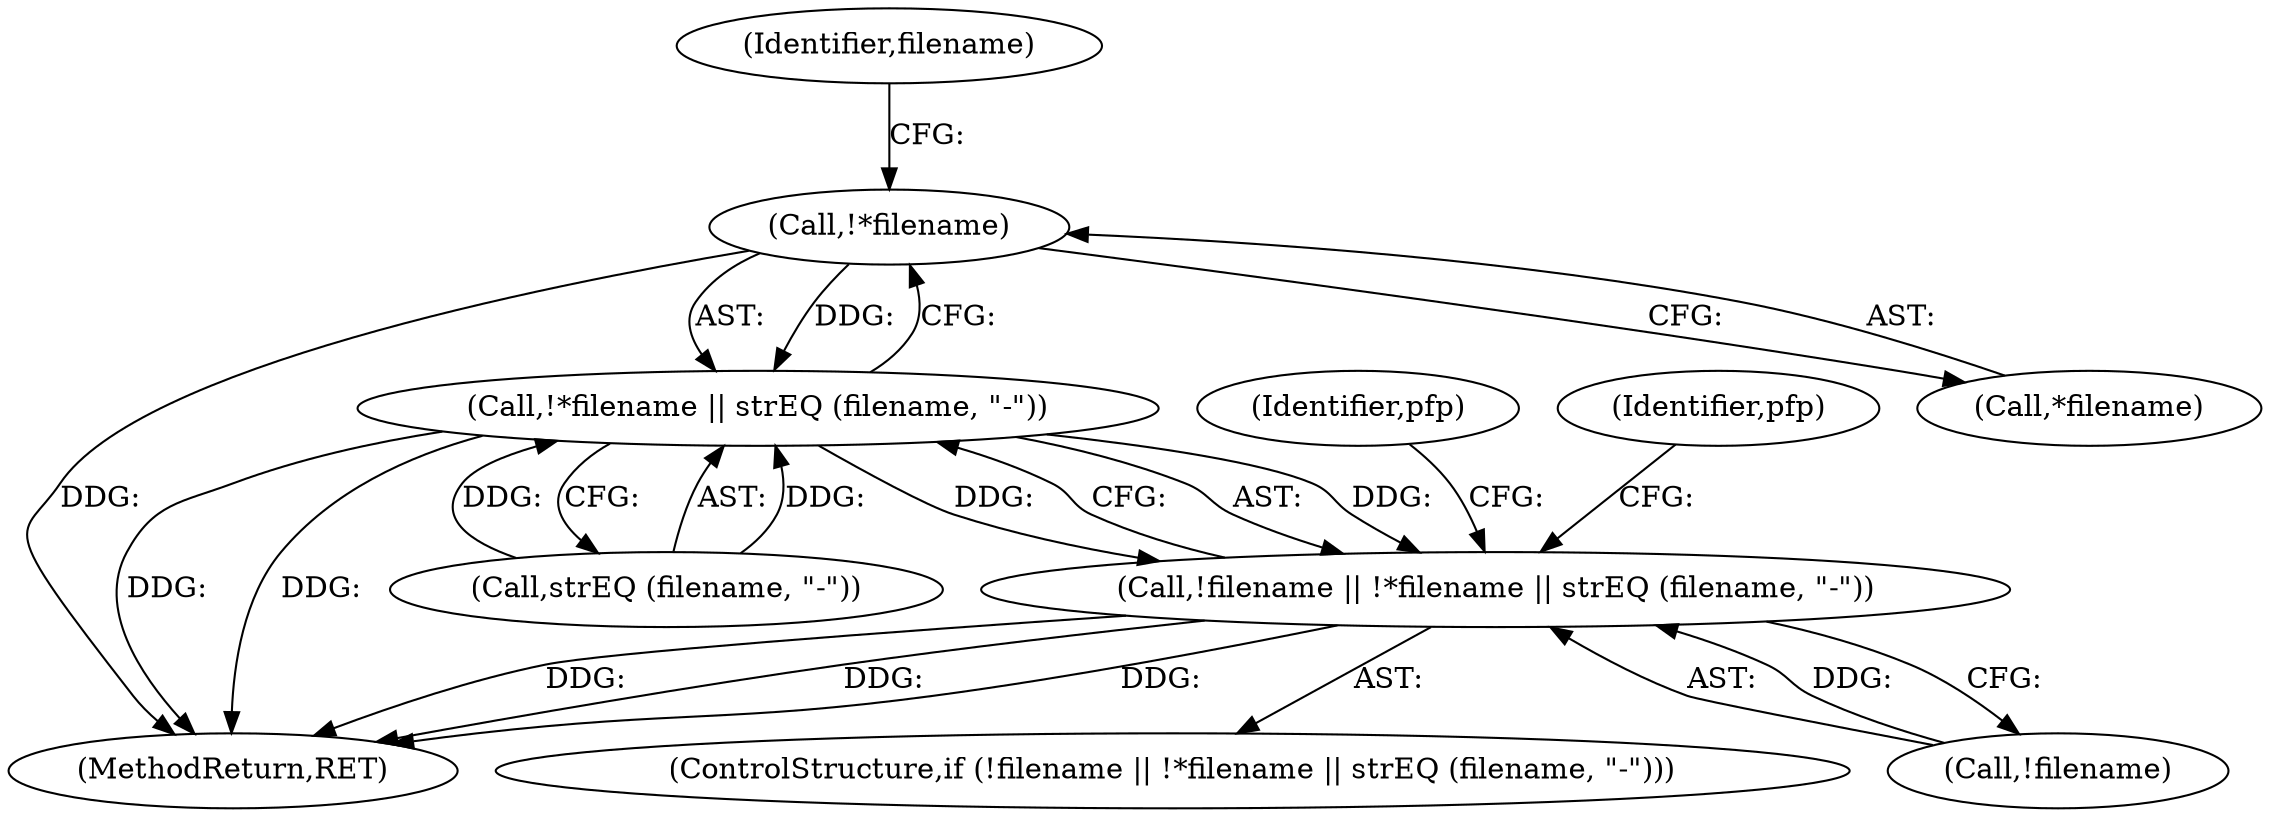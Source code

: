 digraph "0_savannah_0c08d7a902c6fdd49b704623a12d8d672ef18944_0@pointer" {
"1000114" [label="(Call,!*filename)"];
"1000113" [label="(Call,!*filename || strEQ (filename, \"-\"))"];
"1000110" [label="(Call,!filename || !*filename || strEQ (filename, \"-\"))"];
"1000110" [label="(Call,!filename || !*filename || strEQ (filename, \"-\"))"];
"1000114" [label="(Call,!*filename)"];
"1000115" [label="(Call,*filename)"];
"1000117" [label="(Call,strEQ (filename, \"-\"))"];
"1000126" [label="(Identifier,pfp)"];
"1000111" [label="(Call,!filename)"];
"1000118" [label="(Identifier,filename)"];
"1000282" [label="(MethodReturn,RET)"];
"1000109" [label="(ControlStructure,if (!filename || !*filename || strEQ (filename, \"-\")))"];
"1000113" [label="(Call,!*filename || strEQ (filename, \"-\"))"];
"1000121" [label="(Identifier,pfp)"];
"1000114" -> "1000113"  [label="AST: "];
"1000114" -> "1000115"  [label="CFG: "];
"1000115" -> "1000114"  [label="AST: "];
"1000118" -> "1000114"  [label="CFG: "];
"1000113" -> "1000114"  [label="CFG: "];
"1000114" -> "1000282"  [label="DDG: "];
"1000114" -> "1000113"  [label="DDG: "];
"1000113" -> "1000110"  [label="AST: "];
"1000113" -> "1000117"  [label="CFG: "];
"1000117" -> "1000113"  [label="AST: "];
"1000110" -> "1000113"  [label="CFG: "];
"1000113" -> "1000282"  [label="DDG: "];
"1000113" -> "1000282"  [label="DDG: "];
"1000113" -> "1000110"  [label="DDG: "];
"1000113" -> "1000110"  [label="DDG: "];
"1000117" -> "1000113"  [label="DDG: "];
"1000117" -> "1000113"  [label="DDG: "];
"1000110" -> "1000109"  [label="AST: "];
"1000110" -> "1000111"  [label="CFG: "];
"1000111" -> "1000110"  [label="AST: "];
"1000121" -> "1000110"  [label="CFG: "];
"1000126" -> "1000110"  [label="CFG: "];
"1000110" -> "1000282"  [label="DDG: "];
"1000110" -> "1000282"  [label="DDG: "];
"1000110" -> "1000282"  [label="DDG: "];
"1000111" -> "1000110"  [label="DDG: "];
}
